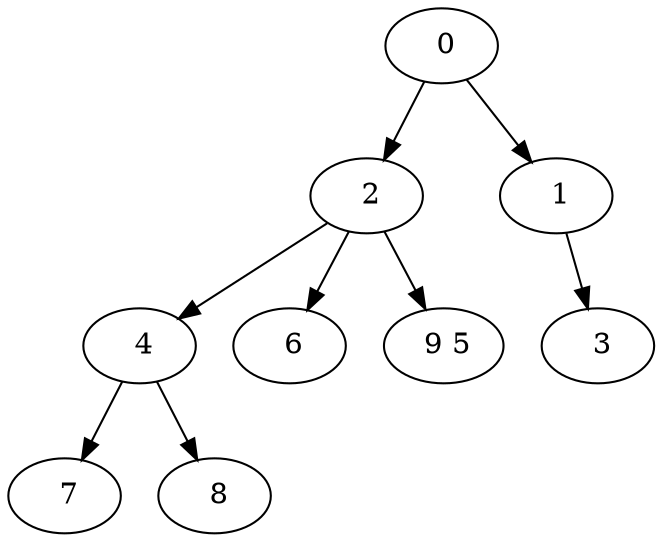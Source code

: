 digraph mytree {
" 0" -> " 2";
" 0" -> " 1";
" 2" -> " 4";
" 2" -> " 6";
" 2" -> " 9 5";
" 1" -> " 3";
" 3";
" 4" -> " 7";
" 4" -> " 8";
" 6";
" 9 5";
" 7";
" 8";
}

